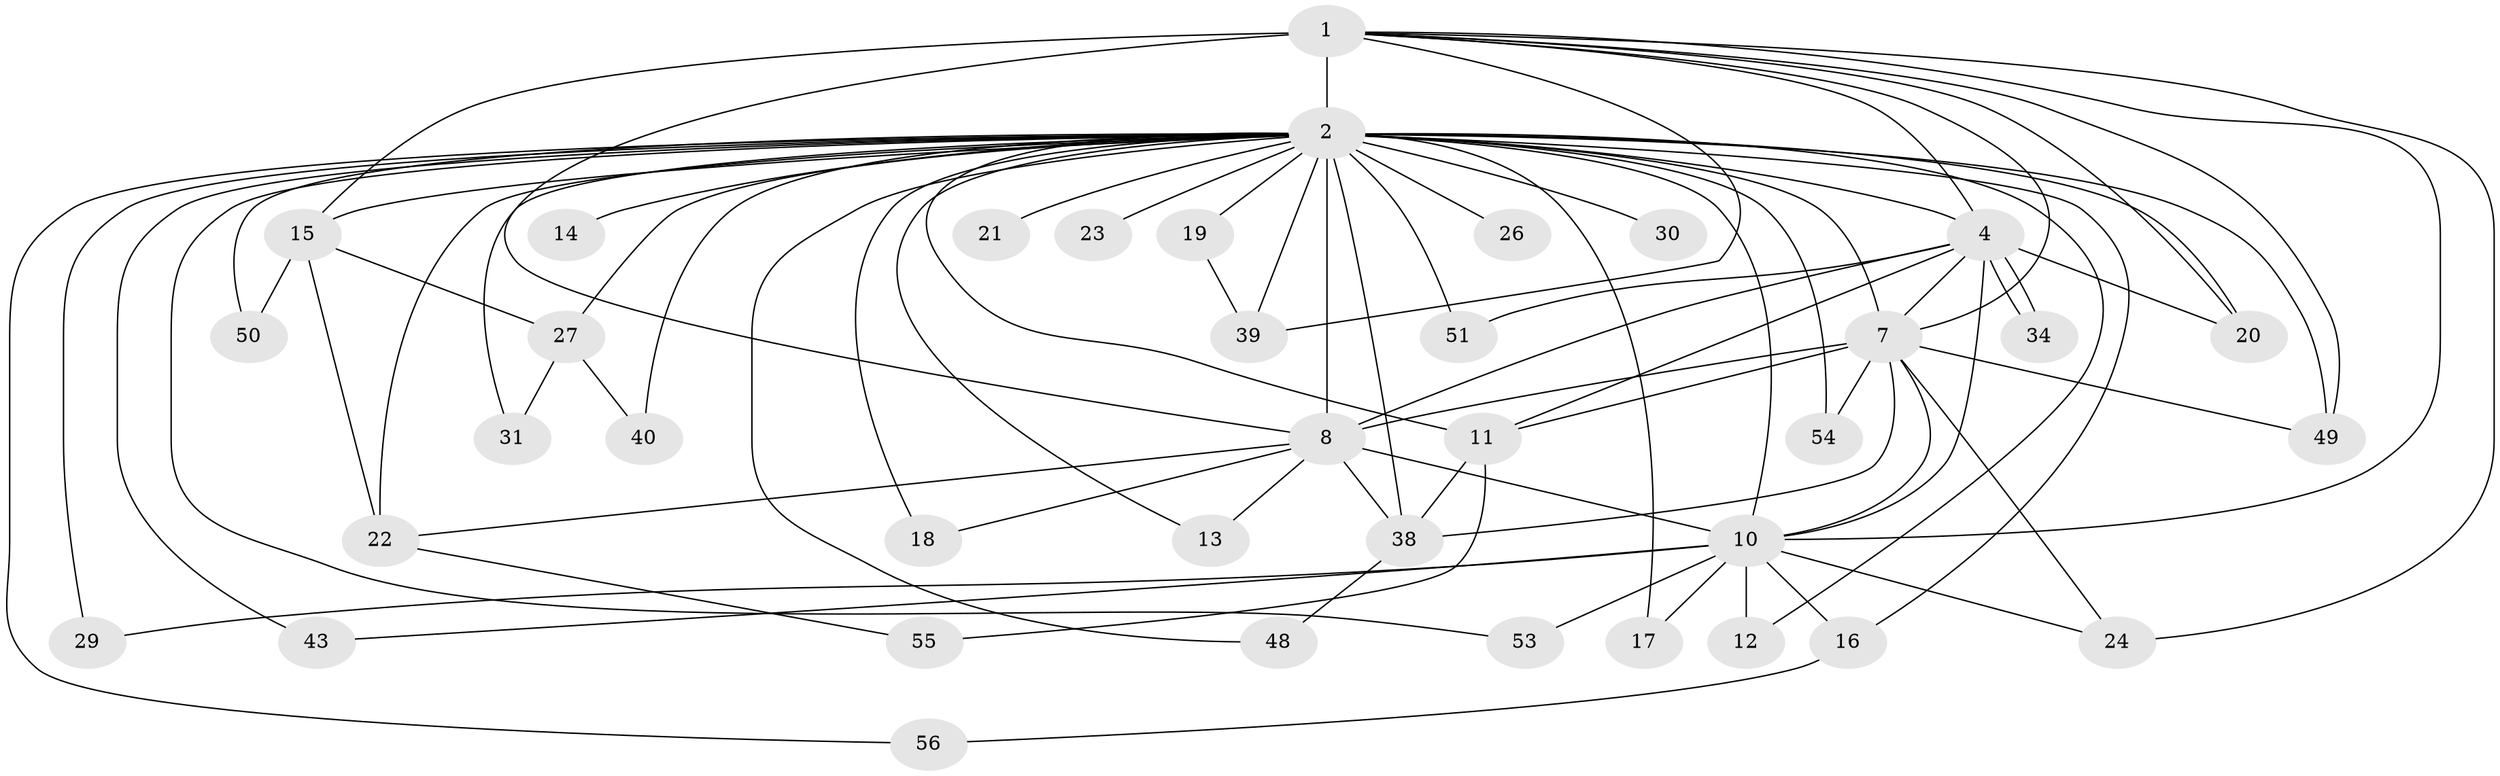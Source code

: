 // original degree distribution, {16: 0.03896103896103896, 20: 0.025974025974025976, 15: 0.012987012987012988, 14: 0.012987012987012988, 24: 0.012987012987012988, 22: 0.012987012987012988, 13: 0.012987012987012988, 4: 0.07792207792207792, 2: 0.5844155844155844, 6: 0.012987012987012988, 3: 0.14285714285714285, 5: 0.012987012987012988, 9: 0.012987012987012988, 8: 0.012987012987012988, 7: 0.012987012987012988}
// Generated by graph-tools (version 1.1) at 2025/13/03/09/25 04:13:50]
// undirected, 38 vertices, 81 edges
graph export_dot {
graph [start="1"]
  node [color=gray90,style=filled];
  1;
  2 [super="+25+37+65+32+41+5+3"];
  4;
  7 [super="+47+42"];
  8;
  10;
  11 [super="+62+28"];
  12;
  13;
  14;
  15;
  16;
  17;
  18;
  19;
  20 [super="+77"];
  21;
  22 [super="+35"];
  23;
  24 [super="+58+45"];
  26;
  27 [super="+70+75+63"];
  29 [super="+60"];
  30;
  31;
  34;
  38 [super="+52+46"];
  39;
  40;
  43;
  48;
  49;
  50;
  51;
  53;
  54;
  55;
  56;
  1 -- 2 [weight=7];
  1 -- 4;
  1 -- 7;
  1 -- 8;
  1 -- 10;
  1 -- 15;
  1 -- 24;
  1 -- 39;
  1 -- 49;
  1 -- 20;
  2 -- 4 [weight=5];
  2 -- 7 [weight=7];
  2 -- 8 [weight=6];
  2 -- 10 [weight=9];
  2 -- 14 [weight=2];
  2 -- 20;
  2 -- 23 [weight=3];
  2 -- 27 [weight=6];
  2 -- 26 [weight=2];
  2 -- 49;
  2 -- 50;
  2 -- 53;
  2 -- 40;
  2 -- 56;
  2 -- 21 [weight=3];
  2 -- 11;
  2 -- 12;
  2 -- 13;
  2 -- 15 [weight=2];
  2 -- 16;
  2 -- 17;
  2 -- 18;
  2 -- 19 [weight=2];
  2 -- 22 [weight=2];
  2 -- 29 [weight=2];
  2 -- 30 [weight=2];
  2 -- 31;
  2 -- 38;
  2 -- 39;
  2 -- 43;
  2 -- 48;
  2 -- 51;
  2 -- 54;
  4 -- 7;
  4 -- 8;
  4 -- 10;
  4 -- 20;
  4 -- 34;
  4 -- 34;
  4 -- 51;
  4 -- 11;
  7 -- 8 [weight=2];
  7 -- 10;
  7 -- 11;
  7 -- 54;
  7 -- 49;
  7 -- 38 [weight=2];
  7 -- 24 [weight=2];
  8 -- 10;
  8 -- 13;
  8 -- 18;
  8 -- 38 [weight=2];
  8 -- 22;
  10 -- 12;
  10 -- 16;
  10 -- 17;
  10 -- 24;
  10 -- 43;
  10 -- 53;
  10 -- 29;
  11 -- 38;
  11 -- 55;
  15 -- 50;
  15 -- 27;
  15 -- 22;
  16 -- 56;
  19 -- 39;
  22 -- 55;
  27 -- 31;
  27 -- 40;
  38 -- 48;
}
